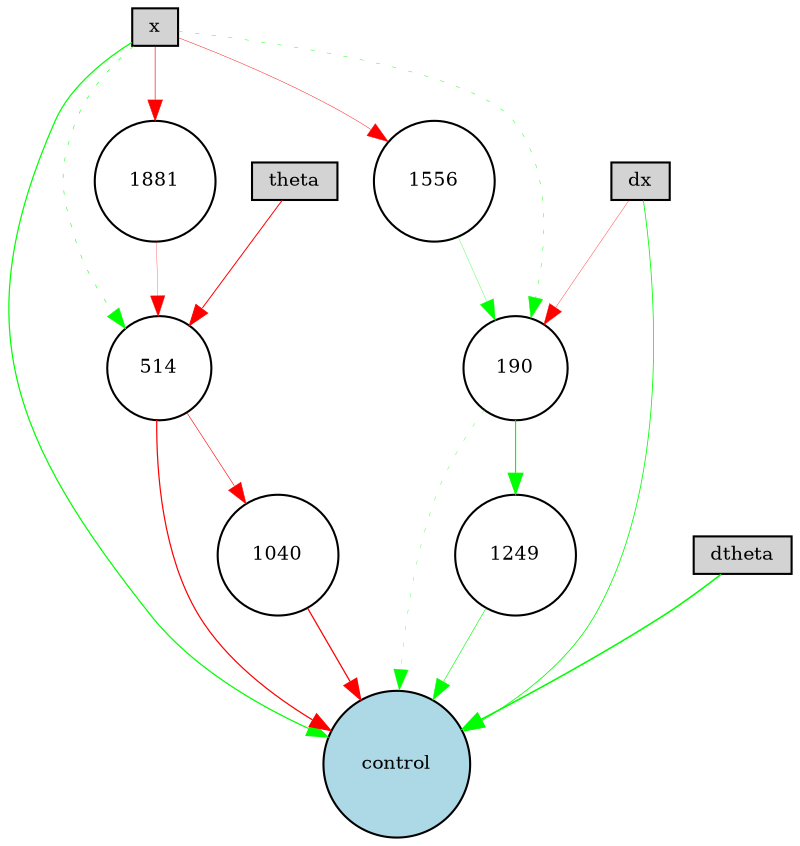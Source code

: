 digraph {
	node [fontsize=9 height=0.2 shape=circle width=0.2]
	x [fillcolor=lightgray shape=box style=filled]
	dx [fillcolor=lightgray shape=box style=filled]
	theta [fillcolor=lightgray shape=box style=filled]
	dtheta [fillcolor=lightgray shape=box style=filled]
	control [fillcolor=lightblue style=filled]
	1249 [fillcolor=white style=filled]
	514 [fillcolor=white style=filled]
	1040 [fillcolor=white style=filled]
	1556 [fillcolor=white style=filled]
	1881 [fillcolor=white style=filled]
	190 [fillcolor=white style=filled]
	x -> 190 [color=green penwidth=0.20237229014335045 style=dotted]
	190 -> control [color=green penwidth=0.14980563627539675 style=dotted]
	dtheta -> control [color=green penwidth=0.74226325087706 style=solid]
	dx -> 190 [color=red penwidth=0.1643376462042564 style=solid]
	x -> control [color=green penwidth=0.5892650966334703 style=solid]
	x -> 514 [color=green penwidth=0.24771570041091215 style=dotted]
	514 -> control [color=red penwidth=0.5846689939075621 style=solid]
	dx -> control [color=green penwidth=0.39387856074356264 style=solid]
	1040 -> control [color=red penwidth=0.6010672187243223 style=solid]
	190 -> 1249 [color=green penwidth=0.5516997696544779 style=solid]
	1249 -> control [color=green penwidth=0.29645356960734137 style=solid]
	514 -> 1040 [color=red penwidth=0.2881264606417693 style=solid]
	x -> 1556 [color=red penwidth=0.20854651291823428 style=solid]
	1556 -> 190 [color=green penwidth=0.14419896484660855 style=solid]
	theta -> 514 [color=red penwidth=0.47952807851936474 style=solid]
	x -> 1881 [color=red penwidth=0.30168317697627245 style=solid]
	1881 -> 514 [color=red penwidth=0.13200064875353015 style=solid]
}
